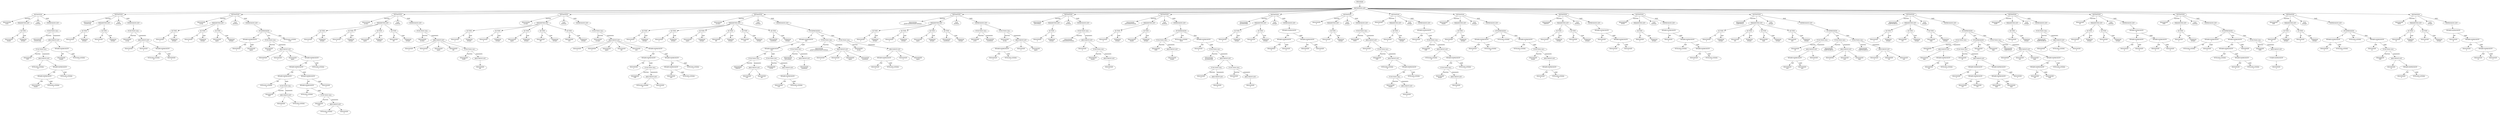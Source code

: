 digraph AST {
node0 [label="PROGRAM"]
node1 [label="DEFINITION-LIST"]
node2 [label="DEFINITION"]
node3 [label="IDENTIFIER\nmain"]
node4 [label="PARAMETER-LIST"]
node5 [label="ID-TYPE"]
node6 [label="IDENTIFIER\nlength"]
node7 [label="TERMINAL\ninteger"]
node8 [label="TYPE\nboolean"]
node9 [label="EXPRESSION-LIST"]
node10 [label="FUNCTION-CALL"]
node11 [label="IDENTIFIER\ncreateLoop"]
node12 [label="ARGUMENT-LIST"]
node13 [label="FUNCTION-CALL"]
node14 [label="IDENTIFIER\nEXP"]
node15 [label="ARGUMENT-LIST"]
node16 [label="INTEGER-LITERAL\n10"]
node17 [label="BINARY-EXPRESSION\n-"]
node18 [label="BINARY-EXPRESSION\n/"]
node19 [label="IDENTIFIER\nlength"]
node20 [label="INTEGER-LITERAL\n2"]
node21 [label="INTEGER-LITERAL\n1"]
node22 [label="BINARY-EXPRESSION\n/"]
node23 [label="IDENTIFIER\nlength"]
node24 [label="INTEGER-LITERAL\n2"]
node25 [label="DEFINITION"]
node26 [label="IDENTIFIER\ncreateLoop"]
node27 [label="PARAMETER-LIST"]
node28 [label="ID-TYPE"]
node29 [label="IDENTIFIER\na"]
node30 [label="TERMINAL\ninteger"]
node31 [label="ID-TYPE"]
node32 [label="IDENTIFIER\nn"]
node33 [label="TERMINAL\ninteger"]
node34 [label="TYPE\nboolean"]
node35 [label="EXPRESSION-LIST"]
node36 [label="FUNCTION-CALL"]
node37 [label="IDENTIFIER\naLoop"]
node38 [label="ARGUMENT-LIST"]
node39 [label="IDENTIFIER\na"]
node40 [label="IDENTIFIER\nn"]
node41 [label="BINARY-EXPRESSION\n*"]
node42 [label="INTEGER-LITERAL\n10"]
node43 [label="IDENTIFIER\na"]
node44 [label="DEFINITION"]
node45 [label="IDENTIFIER\naLoop"]
node46 [label="PARAMETER-LIST"]
node47 [label="ID-TYPE"]
node48 [label="IDENTIFIER\na"]
node49 [label="TERMINAL\ninteger"]
node50 [label="ID-TYPE"]
node51 [label="IDENTIFIER\nn"]
node52 [label="TERMINAL\ninteger"]
node53 [label="ID-TYPE"]
node54 [label="IDENTIFIER\nupper"]
node55 [label="TERMINAL\ninteger"]
node56 [label="TYPE\nboolean"]
node57 [label="EXPRESSION-LIST"]
node58 [label="IF-EXPRESSION"]
node59 [label="BINARY-EXPRESSION\n<"]
node60 [label="IDENTIFIER\na"]
node61 [label="IDENTIFIER\nupper"]
node62 [label="FUNCTION-CALL"]
node63 [label="IDENTIFIER\naLoop1"]
node64 [label="ARGUMENT-LIST"]
node65 [label="IDENTIFIER\na"]
node66 [label="IDENTIFIER\nn"]
node67 [label="IDENTIFIER\nupper"]
node68 [label="BINARY-EXPRESSION\n+"]
node69 [label="BINARY-EXPRESSION\n+"]
node70 [label="BINARY-EXPRESSION\n*"]
node71 [label="INTEGER-LITERAL\n4"]
node72 [label="FUNCTION-CALL"]
node73 [label="IDENTIFIER\nEXP"]
node74 [label="ARGUMENT-LIST"]
node75 [label="IDENTIFIER\na"]
node76 [label="INTEGER-LITERAL\n2"]
node77 [label="BINARY-EXPRESSION\n*"]
node78 [label="BINARY-EXPRESSION\n*"]
node79 [label="INTEGER-LITERAL\n4"]
node80 [label="FUNCTION-CALL"]
node81 [label="IDENTIFIER\nEXP"]
node82 [label="ARGUMENT-LIST"]
node83 [label="INTEGER-LITERAL\n10"]
node84 [label="IDENTIFIER\nn"]
node85 [label="IDENTIFIER\na"]
node86 [label="INTEGER-LITERAL\n1"]
node87 [label="BOOLEAN-LITERAL\ntrue"]
node88 [label="DEFINITION"]
node89 [label="IDENTIFIER\naLoop1"]
node90 [label="PARAMETER-LIST"]
node91 [label="ID-TYPE"]
node92 [label="IDENTIFIER\na"]
node93 [label="TERMINAL\ninteger"]
node94 [label="ID-TYPE"]
node95 [label="IDENTIFIER\nn"]
node96 [label="TERMINAL\ninteger"]
node97 [label="ID-TYPE"]
node98 [label="IDENTIFIER\nupper"]
node99 [label="TERMINAL\ninteger"]
node100 [label="ID-TYPE"]
node101 [label="IDENTIFIER\ndet"]
node102 [label="TERMINAL\ninteger"]
node103 [label="TYPE\nboolean"]
node104 [label="EXPRESSION-LIST"]
node105 [label="FUNCTION-CALL"]
node106 [label="IDENTIFIER\naLoop2"]
node107 [label="ARGUMENT-LIST"]
node108 [label="IDENTIFIER\na"]
node109 [label="IDENTIFIER\nn"]
node110 [label="IDENTIFIER\nupper"]
node111 [label="IDENTIFIER\ndet"]
node112 [label="FUNCTION-CALL"]
node113 [label="IDENTIFIER\nSQRT"]
node114 [label="ARGUMENT-LIST"]
node115 [label="IDENTIFIER\ndet"]
node116 [label="DEFINITION"]
node117 [label="IDENTIFIER\naLoop2"]
node118 [label="PARAMETER-LIST"]
node119 [label="ID-TYPE"]
node120 [label="IDENTIFIER\na"]
node121 [label="TERMINAL\ninteger"]
node122 [label="ID-TYPE"]
node123 [label="IDENTIFIER\nn"]
node124 [label="TERMINAL\ninteger"]
node125 [label="ID-TYPE"]
node126 [label="IDENTIFIER\nupper"]
node127 [label="TERMINAL\ninteger"]
node128 [label="ID-TYPE"]
node129 [label="IDENTIFIER\ndet"]
node130 [label="TERMINAL\ninteger"]
node131 [label="ID-TYPE"]
node132 [label="IDENTIFIER\nroot"]
node133 [label="TERMINAL\ninteger"]
node134 [label="TYPE\nboolean"]
node135 [label="EXPRESSION-LIST"]
node136 [label="FUNCTION-CALL"]
node137 [label="IDENTIFIER\naLoop3"]
node138 [label="ARGUMENT-LIST"]
node139 [label="IDENTIFIER\na"]
node140 [label="IDENTIFIER\nn"]
node141 [label="IDENTIFIER\nupper"]
node142 [label="IDENTIFIER\ndet"]
node143 [label="IDENTIFIER\nroot"]
node144 [label="BINARY-EXPRESSION\n+"]
node145 [label="BINARY-EXPRESSION\n*"]
node146 [label="IDENTIFIER\na"]
node147 [label="FUNCTION-CALL"]
node148 [label="IDENTIFIER\nEXP"]
node149 [label="ARGUMENT-LIST"]
node150 [label="INTEGER-LITERAL\n10"]
node151 [label="IDENTIFIER\nn"]
node152 [label="BINARY-EXPRESSION\n/"]
node153 [label="BINARY-EXPRESSION\n+"]
node154 [label="IDENTIFIER\nroot"]
node155 [label="INTEGER-LITERAL\n1"]
node156 [label="INTEGER-LITERAL\n2"]
node157 [label="DEFINITION"]
node158 [label="IDENTIFIER\naLoop3"]
node159 [label="PARAMETER-LIST"]
node160 [label="ID-TYPE"]
node161 [label="IDENTIFIER\na"]
node162 [label="TERMINAL\ninteger"]
node163 [label="ID-TYPE"]
node164 [label="IDENTIFIER\nn"]
node165 [label="TERMINAL\ninteger"]
node166 [label="ID-TYPE"]
node167 [label="IDENTIFIER\nupper"]
node168 [label="TERMINAL\ninteger"]
node169 [label="ID-TYPE"]
node170 [label="IDENTIFIER\ndet"]
node171 [label="TERMINAL\ninteger"]
node172 [label="ID-TYPE"]
node173 [label="IDENTIFIER\nroot"]
node174 [label="TERMINAL\ninteger"]
node175 [label="ID-TYPE"]
node176 [label="IDENTIFIER\ncandidate"]
node177 [label="TERMINAL\ninteger"]
node178 [label="TYPE\nboolean"]
node179 [label="EXPRESSION-LIST"]
node180 [label="IF-EXPRESSION"]
node181 [label="BINARY-EXPRESSION\nand"]
node182 [label="BINARY-EXPRESSION\nand"]
node183 [label="FUNCTION-CALL"]
node184 [label="IDENTIFIER\nISROOT"]
node185 [label="ARGUMENT-LIST"]
node186 [label="IDENTIFIER\nroot"]
node187 [label="IDENTIFIER\ndet"]
node188 [label="FUNCTION-CALL"]
node189 [label="IDENTIFIER\nEVEN"]
node190 [label="ARGUMENT-LIST"]
node191 [label="BINARY-EXPRESSION\n+"]
node192 [label="IDENTIFIER\nroot"]
node193 [label="INTEGER-LITERAL\n1"]
node194 [label="FUNCTION-CALL"]
node195 [label="IDENTIFIER\nisExcellent"]
node196 [label="ARGUMENT-LIST"]
node197 [label="IDENTIFIER\ncandidate"]
node198 [label="FUNCTION-CALL"]
node199 [label="IDENTIFIER\nprintCandidateAndContinue"]
node200 [label="ARGUMENT-LIST"]
node201 [label="IDENTIFIER\na"]
node202 [label="IDENTIFIER\nn"]
node203 [label="IDENTIFIER\nupper"]
node204 [label="IDENTIFIER\ncandidate"]
node205 [label="FUNCTION-CALL"]
node206 [label="IDENTIFIER\naLoop"]
node207 [label="ARGUMENT-LIST"]
node208 [label="BINARY-EXPRESSION\n+"]
node209 [label="IDENTIFIER\na"]
node210 [label="INTEGER-LITERAL\n1"]
node211 [label="IDENTIFIER\nn"]
node212 [label="IDENTIFIER\nupper"]
node213 [label="DEFINITION"]
node214 [label="IDENTIFIER\nprintCandidateAndContinue"]
node215 [label="PARAMETER-LIST"]
node216 [label="ID-TYPE"]
node217 [label="IDENTIFIER\na"]
node218 [label="TERMINAL\ninteger"]
node219 [label="ID-TYPE"]
node220 [label="IDENTIFIER\nn"]
node221 [label="TERMINAL\ninteger"]
node222 [label="ID-TYPE"]
node223 [label="IDENTIFIER\nupper"]
node224 [label="TERMINAL\ninteger"]
node225 [label="ID-TYPE"]
node226 [label="IDENTIFIER\ncandidate"]
node227 [label="TERMINAL\ninteger"]
node228 [label="TYPE\nboolean"]
node229 [label="EXPRESSION-LIST"]
node230 [label="FUNCTION-CALL"]
node231 [label="IDENTIFIER\nprint"]
node232 [label="IDENTIFIER\ncandidate"]
node233 [label="FUNCTION-CALL"]
node234 [label="IDENTIFIER\naLoop"]
node235 [label="ARGUMENT-LIST"]
node236 [label="BINARY-EXPRESSION\n+"]
node237 [label="IDENTIFIER\na"]
node238 [label="INTEGER-LITERAL\n1"]
node239 [label="IDENTIFIER\nn"]
node240 [label="IDENTIFIER\nupper"]
node241 [label="DEFINITION"]
node242 [label="IDENTIFIER\nisExcellent"]
node243 [label="PARAMETER-LIST"]
node244 [label="ID-TYPE"]
node245 [label="IDENTIFIER\nn"]
node246 [label="TERMINAL\ninteger"]
node247 [label="TYPE\nboolean"]
node248 [label="EXPRESSION-LIST"]
node249 [label="FUNCTION-CALL"]
node250 [label="IDENTIFIER\nisExcellentSwitch"]
node251 [label="ARGUMENT-LIST"]
node252 [label="IDENTIFIER\nn"]
node253 [label="FUNCTION-CALL"]
node254 [label="IDENTIFIER\nlength"]
node255 [label="ARGUMENT-LIST"]
node256 [label="IDENTIFIER\nn"]
node257 [label="DEFINITION"]
node258 [label="IDENTIFIER\nisExcellentSwitch"]
node259 [label="PARAMETER-LIST"]
node260 [label="ID-TYPE"]
node261 [label="IDENTIFIER\nn"]
node262 [label="TERMINAL\ninteger"]
node263 [label="ID-TYPE"]
node264 [label="IDENTIFIER\nlength"]
node265 [label="TERMINAL\ninteger"]
node266 [label="TYPE\nboolean"]
node267 [label="EXPRESSION-LIST"]
node268 [label="IF-EXPRESSION"]
node269 [label="FUNCTION-CALL"]
node270 [label="IDENTIFIER\nODD"]
node271 [label="ARGUMENT-LIST"]
node272 [label="IDENTIFIER\nlength"]
node273 [label="BOOLEAN-LITERAL\nfalse"]
node274 [label="BINARY-EXPRESSION\n="]
node275 [label="IDENTIFIER\nn"]
node276 [label="FUNCTION-CALL"]
node277 [label="IDENTIFIER\nexcellentDiff"]
node278 [label="ARGUMENT-LIST"]
node279 [label="FUNCTION-CALL"]
node280 [label="IDENTIFIER\na"]
node281 [label="ARGUMENT-LIST"]
node282 [label="IDENTIFIER\nn"]
node283 [label="FUNCTION-CALL"]
node284 [label="IDENTIFIER\nb"]
node285 [label="ARGUMENT-LIST"]
node286 [label="IDENTIFIER\nn"]
node287 [label="DEFINITION"]
node288 [label="IDENTIFIER\nexcellentDiff"]
node289 [label="PARAMETER-LIST"]
node290 [label="ID-TYPE"]
node291 [label="IDENTIFIER\na"]
node292 [label="TERMINAL\ninteger"]
node293 [label="ID-TYPE"]
node294 [label="IDENTIFIER\nb"]
node295 [label="TERMINAL\ninteger"]
node296 [label="TYPE\ninteger"]
node297 [label="EXPRESSION-LIST"]
node298 [label="BINARY-EXPRESSION\n-"]
node299 [label="BINARY-EXPRESSION\n*"]
node300 [label="IDENTIFIER\nb"]
node301 [label="IDENTIFIER\nb"]
node302 [label="BINARY-EXPRESSION\n*"]
node303 [label="IDENTIFIER\na"]
node304 [label="IDENTIFIER\na"]
node305 [label="DEFINITION"]
node306 [label="IDENTIFIER\nb"]
node307 [label="PARAMETER-LIST"]
node308 [label="ID-TYPE"]
node309 [label="IDENTIFIER\nn"]
node310 [label="TERMINAL\ninteger"]
node311 [label="TYPE\ninteger"]
node312 [label="EXPRESSION-LIST"]
node313 [label="FUNCTION-CALL"]
node314 [label="IDENTIFIER\nMOD"]
node315 [label="ARGUMENT-LIST"]
node316 [label="IDENTIFIER\nn"]
node317 [label="FUNCTION-CALL"]
node318 [label="IDENTIFIER\nEXP"]
node319 [label="ARGUMENT-LIST"]
node320 [label="INTEGER-LITERAL\n10"]
node321 [label="BINARY-EXPRESSION\n/"]
node322 [label="FUNCTION-CALL"]
node323 [label="IDENTIFIER\nlength"]
node324 [label="ARGUMENT-LIST"]
node325 [label="IDENTIFIER\nn"]
node326 [label="INTEGER-LITERAL\n2"]
node327 [label="DEFINITION"]
node328 [label="IDENTIFIER\na"]
node329 [label="PARAMETER-LIST"]
node330 [label="ID-TYPE"]
node331 [label="IDENTIFIER\nn"]
node332 [label="TERMINAL\ninteger"]
node333 [label="TYPE\ninteger"]
node334 [label="EXPRESSION-LIST"]
node335 [label="BINARY-EXPRESSION\n/"]
node336 [label="IDENTIFIER\nn"]
node337 [label="FUNCTION-CALL"]
node338 [label="IDENTIFIER\nEXP"]
node339 [label="ARGUMENT-LIST"]
node340 [label="INTEGER-LITERAL\n10"]
node341 [label="BINARY-EXPRESSION\n/"]
node342 [label="FUNCTION-CALL"]
node343 [label="IDENTIFIER\nlength"]
node344 [label="ARGUMENT-LIST"]
node345 [label="IDENTIFIER\nn"]
node346 [label="INTEGER-LITERAL\n2"]
node347 [label="DEFINITION"]
node348 [label="IDENTIFIER\nlength"]
node349 [label="PARAMETER-LIST"]
node350 [label="ID-TYPE"]
node351 [label="IDENTIFIER\nn"]
node352 [label="TERMINAL\ninteger"]
node353 [label="TYPE\ninteger"]
node354 [label="EXPRESSION-LIST"]
node355 [label="IF-EXPRESSION"]
node356 [label="BINARY-EXPRESSION\n<"]
node357 [label="IDENTIFIER\nn"]
node358 [label="INTEGER-LITERAL\n10"]
node359 [label="INTEGER-LITERAL\n1"]
node360 [label="BINARY-EXPRESSION\n+"]
node361 [label="INTEGER-LITERAL\n1"]
node362 [label="FUNCTION-CALL"]
node363 [label="IDENTIFIER\nlength"]
node364 [label="ARGUMENT-LIST"]
node365 [label="BINARY-EXPRESSION\n/"]
node366 [label="IDENTIFIER\nn"]
node367 [label="INTEGER-LITERAL\n10"]
node368 [label="DEFINITION"]
node369 [label="IDENTIFIER\nISROOT"]
node370 [label="PARAMETER-LIST"]
node371 [label="ID-TYPE"]
node372 [label="IDENTIFIER\nr"]
node373 [label="TERMINAL\ninteger"]
node374 [label="ID-TYPE"]
node375 [label="IDENTIFIER\nn"]
node376 [label="TERMINAL\ninteger"]
node377 [label="TYPE\nboolean"]
node378 [label="EXPRESSION-LIST"]
node379 [label="BINARY-EXPRESSION\n="]
node380 [label="IDENTIFIER\nn"]
node381 [label="BINARY-EXPRESSION\n*"]
node382 [label="IDENTIFIER\nr"]
node383 [label="IDENTIFIER\nr"]
node384 [label="DEFINITION"]
node385 [label="IDENTIFIER\nEVEN"]
node386 [label="PARAMETER-LIST"]
node387 [label="ID-TYPE"]
node388 [label="IDENTIFIER\nn"]
node389 [label="TERMINAL\ninteger"]
node390 [label="TYPE\nboolean"]
node391 [label="EXPRESSION-LIST"]
node392 [label="BINARY-EXPRESSION\n="]
node393 [label="IDENTIFIER\nn"]
node394 [label="BINARY-EXPRESSION\n*"]
node395 [label="INTEGER-LITERAL\n2"]
node396 [label="BINARY-EXPRESSION\n/"]
node397 [label="IDENTIFIER\nn"]
node398 [label="INTEGER-LITERAL\n2"]
node399 [label="DEFINITION"]
node400 [label="IDENTIFIER\nSQRTSPLIT"]
node401 [label="PARAMETER-LIST"]
node402 [label="ID-TYPE"]
node403 [label="IDENTIFIER\nn"]
node404 [label="TERMINAL\ninteger"]
node405 [label="ID-TYPE"]
node406 [label="IDENTIFIER\nlow"]
node407 [label="TERMINAL\ninteger"]
node408 [label="ID-TYPE"]
node409 [label="IDENTIFIER\nhigh"]
node410 [label="TERMINAL\ninteger"]
node411 [label="ID-TYPE"]
node412 [label="IDENTIFIER\nmid"]
node413 [label="TERMINAL\ninteger"]
node414 [label="TYPE\ninteger"]
node415 [label="EXPRESSION-LIST"]
node416 [label="IF-EXPRESSION"]
node417 [label="FUNCTION-CALL"]
node418 [label="IDENTIFIER\nLE"]
node419 [label="ARGUMENT-LIST"]
node420 [label="BINARY-EXPRESSION\n*"]
node421 [label="IDENTIFIER\nmid"]
node422 [label="IDENTIFIER\nmid"]
node423 [label="IDENTIFIER\nn"]
node424 [label="FUNCTION-CALL"]
node425 [label="IDENTIFIER\nSQRTSEARCH"]
node426 [label="ARGUMENT-LIST"]
node427 [label="IDENTIFIER\nn"]
node428 [label="IDENTIFIER\nmid"]
node429 [label="IDENTIFIER\nhigh"]
node430 [label="FUNCTION-CALL"]
node431 [label="IDENTIFIER\nSQRTSEARCH"]
node432 [label="ARGUMENT-LIST"]
node433 [label="IDENTIFIER\nn"]
node434 [label="IDENTIFIER\nlow"]
node435 [label="IDENTIFIER\nmid"]
node436 [label="DEFINITION"]
node437 [label="IDENTIFIER\nSQRTSEARCH"]
node438 [label="PARAMETER-LIST"]
node439 [label="ID-TYPE"]
node440 [label="IDENTIFIER\nn"]
node441 [label="TERMINAL\ninteger"]
node442 [label="ID-TYPE"]
node443 [label="IDENTIFIER\nlow"]
node444 [label="TERMINAL\ninteger"]
node445 [label="ID-TYPE"]
node446 [label="IDENTIFIER\nhigh"]
node447 [label="TERMINAL\ninteger"]
node448 [label="TYPE\ninteger"]
node449 [label="EXPRESSION-LIST"]
node450 [label="IF-EXPRESSION"]
node451 [label="FUNCTION-CALL"]
node452 [label="IDENTIFIER\nLE"]
node453 [label="ARGUMENT-LIST"]
node454 [label="IDENTIFIER\nhigh"]
node455 [label="BINARY-EXPRESSION\n+"]
node456 [label="IDENTIFIER\nlow"]
node457 [label="INTEGER-LITERAL\n1"]
node458 [label="IF-EXPRESSION"]
node459 [label="FUNCTION-CALL"]
node460 [label="IDENTIFIER\nLE"]
node461 [label="ARGUMENT-LIST"]
node462 [label="BINARY-EXPRESSION\n-"]
node463 [label="IDENTIFIER\nn"]
node464 [label="BINARY-EXPRESSION\n*"]
node465 [label="IDENTIFIER\nlow"]
node466 [label="IDENTIFIER\nlow"]
node467 [label="BINARY-EXPRESSION\n-"]
node468 [label="BINARY-EXPRESSION\n*"]
node469 [label="IDENTIFIER\nhigh"]
node470 [label="IDENTIFIER\nhigh"]
node471 [label="IDENTIFIER\nn"]
node472 [label="IDENTIFIER\nlow"]
node473 [label="IDENTIFIER\nhigh"]
node474 [label="FUNCTION-CALL"]
node475 [label="IDENTIFIER\nSQRTSPLIT"]
node476 [label="ARGUMENT-LIST"]
node477 [label="IDENTIFIER\nn"]
node478 [label="IDENTIFIER\nlow"]
node479 [label="IDENTIFIER\nhigh"]
node480 [label="BINARY-EXPRESSION\n/"]
node481 [label="BINARY-EXPRESSION\n+"]
node482 [label="IDENTIFIER\nlow"]
node483 [label="IDENTIFIER\nhigh"]
node484 [label="INTEGER-LITERAL\n2"]
node485 [label="DEFINITION"]
node486 [label="IDENTIFIER\nSQRT"]
node487 [label="PARAMETER-LIST"]
node488 [label="ID-TYPE"]
node489 [label="IDENTIFIER\nn"]
node490 [label="TERMINAL\ninteger"]
node491 [label="TYPE\ninteger"]
node492 [label="EXPRESSION-LIST"]
node493 [label="FUNCTION-CALL"]
node494 [label="IDENTIFIER\nSQRTSEARCH"]
node495 [label="ARGUMENT-LIST"]
node496 [label="IDENTIFIER\nn"]
node497 [label="INTEGER-LITERAL\n0"]
node498 [label="IDENTIFIER\nn"]
node499 [label="DEFINITION"]
node500 [label="IDENTIFIER\nLE"]
node501 [label="PARAMETER-LIST"]
node502 [label="ID-TYPE"]
node503 [label="IDENTIFIER\np"]
node504 [label="TERMINAL\ninteger"]
node505 [label="ID-TYPE"]
node506 [label="IDENTIFIER\nq"]
node507 [label="TERMINAL\ninteger"]
node508 [label="TYPE\nboolean"]
node509 [label="EXPRESSION-LIST"]
node510 [label="BINARY-EXPRESSION\nor"]
node511 [label="BINARY-EXPRESSION\n<"]
node512 [label="IDENTIFIER\np"]
node513 [label="IDENTIFIER\nq"]
node514 [label="BINARY-EXPRESSION\n="]
node515 [label="IDENTIFIER\np"]
node516 [label="IDENTIFIER\nq"]
node517 [label="DEFINITION"]
node518 [label="IDENTIFIER\nODD"]
node519 [label="PARAMETER-LIST"]
node520 [label="ID-TYPE"]
node521 [label="IDENTIFIER\nn"]
node522 [label="TERMINAL\ninteger"]
node523 [label="TYPE\nboolean"]
node524 [label="EXPRESSION-LIST"]
node525 [label="IF-EXPRESSION"]
node526 [label="BINARY-EXPRESSION\n<"]
node527 [label="INTEGER-LITERAL\n0"]
node528 [label="IDENTIFIER\nn"]
node529 [label="BINARY-EXPRESSION\n<"]
node530 [label="BINARY-EXPRESSION\n*"]
node531 [label="INTEGER-LITERAL\n2"]
node532 [label="BINARY-EXPRESSION\n/"]
node533 [label="IDENTIFIER\nn"]
node534 [label="INTEGER-LITERAL\n2"]
node535 [label="IDENTIFIER\nn"]
node536 [label="FUNCTION-CALL"]
node537 [label="IDENTIFIER\nODD"]
node538 [label="ARGUMENT-LIST"]
node539 [label="UNARY-EXPRESSION\n-"]
node540 [label="IDENTIFIER\nn"]
node541 [label="DEFINITION"]
node542 [label="IDENTIFIER\nEXP"]
node543 [label="PARAMETER-LIST"]
node544 [label="ID-TYPE"]
node545 [label="IDENTIFIER\nm"]
node546 [label="TERMINAL\ninteger"]
node547 [label="ID-TYPE"]
node548 [label="IDENTIFIER\nn"]
node549 [label="TERMINAL\ninteger"]
node550 [label="TYPE\ninteger"]
node551 [label="EXPRESSION-LIST"]
node552 [label="IF-EXPRESSION"]
node553 [label="BINARY-EXPRESSION\n="]
node554 [label="IDENTIFIER\nn"]
node555 [label="INTEGER-LITERAL\n0"]
node556 [label="INTEGER-LITERAL\n1"]
node557 [label="BINARY-EXPRESSION\n*"]
node558 [label="IDENTIFIER\nm"]
node559 [label="FUNCTION-CALL"]
node560 [label="IDENTIFIER\nEXP"]
node561 [label="ARGUMENT-LIST"]
node562 [label="IDENTIFIER\nm"]
node563 [label="BINARY-EXPRESSION\n-"]
node564 [label="IDENTIFIER\nn"]
node565 [label="INTEGER-LITERAL\n1"]
node566 [label="DEFINITION"]
node567 [label="IDENTIFIER\nMOD"]
node568 [label="PARAMETER-LIST"]
node569 [label="ID-TYPE"]
node570 [label="IDENTIFIER\nm"]
node571 [label="TERMINAL\ninteger"]
node572 [label="ID-TYPE"]
node573 [label="IDENTIFIER\nn"]
node574 [label="TERMINAL\ninteger"]
node575 [label="TYPE\ninteger"]
node576 [label="EXPRESSION-LIST"]
node577 [label="BINARY-EXPRESSION\n-"]
node578 [label="IDENTIFIER\nm"]
node579 [label="BINARY-EXPRESSION\n*"]
node580 [label="IDENTIFIER\nn"]
node581 [label="BINARY-EXPRESSION\n/"]
node582 [label="IDENTIFIER\nm"]
node583 [label="IDENTIFIER\nn"]
node2 -> node3 [label="function"]
node5 -> node6 [label="id"]
node5 -> node7 [label="type"]
node4 -> node5
node2 -> node4
node2 -> node8
node10 -> node11 [label="function"]
node13 -> node14 [label="function"]
node15 -> node16
node18 -> node19 [label="left"]
node18 -> node20 [label="right"]
node17 -> node18 [label="left"]
node17 -> node21 [label="right"]
node15 -> node17
node13 -> node15 [label="arguments"]
node12 -> node13
node22 -> node23 [label="left"]
node22 -> node24 [label="right"]
node12 -> node22
node10 -> node12 [label="arguments"]
node9 -> node10
node2 -> node9 [label="body"]
node1 -> node2
node25 -> node26 [label="function"]
node28 -> node29 [label="id"]
node28 -> node30 [label="type"]
node27 -> node28
node31 -> node32 [label="id"]
node31 -> node33 [label="type"]
node27 -> node31
node25 -> node27
node25 -> node34
node36 -> node37 [label="function"]
node38 -> node39
node38 -> node40
node41 -> node42 [label="left"]
node41 -> node43 [label="right"]
node38 -> node41
node36 -> node38 [label="arguments"]
node35 -> node36
node25 -> node35 [label="body"]
node1 -> node25
node44 -> node45 [label="function"]
node47 -> node48 [label="id"]
node47 -> node49 [label="type"]
node46 -> node47
node50 -> node51 [label="id"]
node50 -> node52 [label="type"]
node46 -> node50
node53 -> node54 [label="id"]
node53 -> node55 [label="type"]
node46 -> node53
node44 -> node46
node44 -> node56
node59 -> node60 [label="left"]
node59 -> node61 [label="right"]
node58 -> node59 [label="if"]
node62 -> node63 [label="function"]
node64 -> node65
node64 -> node66
node64 -> node67
node70 -> node71 [label="left"]
node72 -> node73 [label="function"]
node74 -> node75
node74 -> node76
node72 -> node74 [label="arguments"]
node70 -> node72 [label="right"]
node69 -> node70 [label="left"]
node78 -> node79 [label="left"]
node80 -> node81 [label="function"]
node82 -> node83
node82 -> node84
node80 -> node82 [label="arguments"]
node78 -> node80 [label="right"]
node77 -> node78 [label="left"]
node77 -> node85 [label="right"]
node69 -> node77 [label="right"]
node68 -> node69 [label="left"]
node68 -> node86 [label="right"]
node64 -> node68
node62 -> node64 [label="arguments"]
node58 -> node62 [label="else"]
node58 -> node87 [label="then"]
node57 -> node58
node44 -> node57 [label="body"]
node1 -> node44
node88 -> node89 [label="function"]
node91 -> node92 [label="id"]
node91 -> node93 [label="type"]
node90 -> node91
node94 -> node95 [label="id"]
node94 -> node96 [label="type"]
node90 -> node94
node97 -> node98 [label="id"]
node97 -> node99 [label="type"]
node90 -> node97
node100 -> node101 [label="id"]
node100 -> node102 [label="type"]
node90 -> node100
node88 -> node90
node88 -> node103
node105 -> node106 [label="function"]
node107 -> node108
node107 -> node109
node107 -> node110
node107 -> node111
node112 -> node113 [label="function"]
node114 -> node115
node112 -> node114 [label="arguments"]
node107 -> node112
node105 -> node107 [label="arguments"]
node104 -> node105
node88 -> node104 [label="body"]
node1 -> node88
node116 -> node117 [label="function"]
node119 -> node120 [label="id"]
node119 -> node121 [label="type"]
node118 -> node119
node122 -> node123 [label="id"]
node122 -> node124 [label="type"]
node118 -> node122
node125 -> node126 [label="id"]
node125 -> node127 [label="type"]
node118 -> node125
node128 -> node129 [label="id"]
node128 -> node130 [label="type"]
node118 -> node128
node131 -> node132 [label="id"]
node131 -> node133 [label="type"]
node118 -> node131
node116 -> node118
node116 -> node134
node136 -> node137 [label="function"]
node138 -> node139
node138 -> node140
node138 -> node141
node138 -> node142
node138 -> node143
node145 -> node146 [label="left"]
node147 -> node148 [label="function"]
node149 -> node150
node149 -> node151
node147 -> node149 [label="arguments"]
node145 -> node147 [label="right"]
node144 -> node145 [label="left"]
node153 -> node154 [label="left"]
node153 -> node155 [label="right"]
node152 -> node153 [label="left"]
node152 -> node156 [label="right"]
node144 -> node152 [label="right"]
node138 -> node144
node136 -> node138 [label="arguments"]
node135 -> node136
node116 -> node135 [label="body"]
node1 -> node116
node157 -> node158 [label="function"]
node160 -> node161 [label="id"]
node160 -> node162 [label="type"]
node159 -> node160
node163 -> node164 [label="id"]
node163 -> node165 [label="type"]
node159 -> node163
node166 -> node167 [label="id"]
node166 -> node168 [label="type"]
node159 -> node166
node169 -> node170 [label="id"]
node169 -> node171 [label="type"]
node159 -> node169
node172 -> node173 [label="id"]
node172 -> node174 [label="type"]
node159 -> node172
node175 -> node176 [label="id"]
node175 -> node177 [label="type"]
node159 -> node175
node157 -> node159
node157 -> node178
node183 -> node184 [label="function"]
node185 -> node186
node185 -> node187
node183 -> node185 [label="arguments"]
node182 -> node183 [label="left"]
node188 -> node189 [label="function"]
node191 -> node192 [label="left"]
node191 -> node193 [label="right"]
node190 -> node191
node188 -> node190 [label="arguments"]
node182 -> node188 [label="right"]
node181 -> node182 [label="left"]
node194 -> node195 [label="function"]
node196 -> node197
node194 -> node196 [label="arguments"]
node181 -> node194 [label="right"]
node180 -> node181 [label="if"]
node198 -> node199 [label="function"]
node200 -> node201
node200 -> node202
node200 -> node203
node200 -> node204
node198 -> node200 [label="arguments"]
node180 -> node198 [label="else"]
node205 -> node206 [label="function"]
node208 -> node209 [label="left"]
node208 -> node210 [label="right"]
node207 -> node208
node207 -> node211
node207 -> node212
node205 -> node207 [label="arguments"]
node180 -> node205 [label="then"]
node179 -> node180
node157 -> node179 [label="body"]
node1 -> node157
node213 -> node214 [label="function"]
node216 -> node217 [label="id"]
node216 -> node218 [label="type"]
node215 -> node216
node219 -> node220 [label="id"]
node219 -> node221 [label="type"]
node215 -> node219
node222 -> node223 [label="id"]
node222 -> node224 [label="type"]
node215 -> node222
node225 -> node226 [label="id"]
node225 -> node227 [label="type"]
node215 -> node225
node213 -> node215
node213 -> node228
node230 -> node231 [label="function"]
node230 -> node232 [label="arguments"]
node229 -> node230
node233 -> node234 [label="function"]
node236 -> node237 [label="left"]
node236 -> node238 [label="right"]
node235 -> node236
node235 -> node239
node235 -> node240
node233 -> node235 [label="arguments"]
node229 -> node233
node213 -> node229 [label="body"]
node1 -> node213
node241 -> node242 [label="function"]
node244 -> node245 [label="id"]
node244 -> node246 [label="type"]
node243 -> node244
node241 -> node243
node241 -> node247
node249 -> node250 [label="function"]
node251 -> node252
node253 -> node254 [label="function"]
node255 -> node256
node253 -> node255 [label="arguments"]
node251 -> node253
node249 -> node251 [label="arguments"]
node248 -> node249
node241 -> node248 [label="body"]
node1 -> node241
node257 -> node258 [label="function"]
node260 -> node261 [label="id"]
node260 -> node262 [label="type"]
node259 -> node260
node263 -> node264 [label="id"]
node263 -> node265 [label="type"]
node259 -> node263
node257 -> node259
node257 -> node266
node269 -> node270 [label="function"]
node271 -> node272
node269 -> node271 [label="arguments"]
node268 -> node269 [label="if"]
node268 -> node273 [label="else"]
node274 -> node275 [label="left"]
node276 -> node277 [label="function"]
node279 -> node280 [label="function"]
node281 -> node282
node279 -> node281 [label="arguments"]
node278 -> node279
node283 -> node284 [label="function"]
node285 -> node286
node283 -> node285 [label="arguments"]
node278 -> node283
node276 -> node278 [label="arguments"]
node274 -> node276 [label="right"]
node268 -> node274 [label="then"]
node267 -> node268
node257 -> node267 [label="body"]
node1 -> node257
node287 -> node288 [label="function"]
node290 -> node291 [label="id"]
node290 -> node292 [label="type"]
node289 -> node290
node293 -> node294 [label="id"]
node293 -> node295 [label="type"]
node289 -> node293
node287 -> node289
node287 -> node296
node299 -> node300 [label="left"]
node299 -> node301 [label="right"]
node298 -> node299 [label="left"]
node302 -> node303 [label="left"]
node302 -> node304 [label="right"]
node298 -> node302 [label="right"]
node297 -> node298
node287 -> node297 [label="body"]
node1 -> node287
node305 -> node306 [label="function"]
node308 -> node309 [label="id"]
node308 -> node310 [label="type"]
node307 -> node308
node305 -> node307
node305 -> node311
node313 -> node314 [label="function"]
node315 -> node316
node317 -> node318 [label="function"]
node319 -> node320
node322 -> node323 [label="function"]
node324 -> node325
node322 -> node324 [label="arguments"]
node321 -> node322 [label="left"]
node321 -> node326 [label="right"]
node319 -> node321
node317 -> node319 [label="arguments"]
node315 -> node317
node313 -> node315 [label="arguments"]
node312 -> node313
node305 -> node312 [label="body"]
node1 -> node305
node327 -> node328 [label="function"]
node330 -> node331 [label="id"]
node330 -> node332 [label="type"]
node329 -> node330
node327 -> node329
node327 -> node333
node335 -> node336 [label="left"]
node337 -> node338 [label="function"]
node339 -> node340
node342 -> node343 [label="function"]
node344 -> node345
node342 -> node344 [label="arguments"]
node341 -> node342 [label="left"]
node341 -> node346 [label="right"]
node339 -> node341
node337 -> node339 [label="arguments"]
node335 -> node337 [label="right"]
node334 -> node335
node327 -> node334 [label="body"]
node1 -> node327
node347 -> node348 [label="function"]
node350 -> node351 [label="id"]
node350 -> node352 [label="type"]
node349 -> node350
node347 -> node349
node347 -> node353
node356 -> node357 [label="left"]
node356 -> node358 [label="right"]
node355 -> node356 [label="if"]
node355 -> node359 [label="else"]
node360 -> node361 [label="left"]
node362 -> node363 [label="function"]
node365 -> node366 [label="left"]
node365 -> node367 [label="right"]
node364 -> node365
node362 -> node364 [label="arguments"]
node360 -> node362 [label="right"]
node355 -> node360 [label="then"]
node354 -> node355
node347 -> node354 [label="body"]
node1 -> node347
node368 -> node369 [label="function"]
node371 -> node372 [label="id"]
node371 -> node373 [label="type"]
node370 -> node371
node374 -> node375 [label="id"]
node374 -> node376 [label="type"]
node370 -> node374
node368 -> node370
node368 -> node377
node379 -> node380 [label="left"]
node381 -> node382 [label="left"]
node381 -> node383 [label="right"]
node379 -> node381 [label="right"]
node378 -> node379
node368 -> node378 [label="body"]
node1 -> node368
node384 -> node385 [label="function"]
node387 -> node388 [label="id"]
node387 -> node389 [label="type"]
node386 -> node387
node384 -> node386
node384 -> node390
node392 -> node393 [label="left"]
node394 -> node395 [label="left"]
node396 -> node397 [label="left"]
node396 -> node398 [label="right"]
node394 -> node396 [label="right"]
node392 -> node394 [label="right"]
node391 -> node392
node384 -> node391 [label="body"]
node1 -> node384
node399 -> node400 [label="function"]
node402 -> node403 [label="id"]
node402 -> node404 [label="type"]
node401 -> node402
node405 -> node406 [label="id"]
node405 -> node407 [label="type"]
node401 -> node405
node408 -> node409 [label="id"]
node408 -> node410 [label="type"]
node401 -> node408
node411 -> node412 [label="id"]
node411 -> node413 [label="type"]
node401 -> node411
node399 -> node401
node399 -> node414
node417 -> node418 [label="function"]
node420 -> node421 [label="left"]
node420 -> node422 [label="right"]
node419 -> node420
node419 -> node423
node417 -> node419 [label="arguments"]
node416 -> node417 [label="if"]
node424 -> node425 [label="function"]
node426 -> node427
node426 -> node428
node426 -> node429
node424 -> node426 [label="arguments"]
node416 -> node424 [label="else"]
node430 -> node431 [label="function"]
node432 -> node433
node432 -> node434
node432 -> node435
node430 -> node432 [label="arguments"]
node416 -> node430 [label="then"]
node415 -> node416
node399 -> node415 [label="body"]
node1 -> node399
node436 -> node437 [label="function"]
node439 -> node440 [label="id"]
node439 -> node441 [label="type"]
node438 -> node439
node442 -> node443 [label="id"]
node442 -> node444 [label="type"]
node438 -> node442
node445 -> node446 [label="id"]
node445 -> node447 [label="type"]
node438 -> node445
node436 -> node438
node436 -> node448
node451 -> node452 [label="function"]
node453 -> node454
node455 -> node456 [label="left"]
node455 -> node457 [label="right"]
node453 -> node455
node451 -> node453 [label="arguments"]
node450 -> node451 [label="if"]
node459 -> node460 [label="function"]
node462 -> node463 [label="left"]
node464 -> node465 [label="left"]
node464 -> node466 [label="right"]
node462 -> node464 [label="right"]
node461 -> node462
node468 -> node469 [label="left"]
node468 -> node470 [label="right"]
node467 -> node468 [label="left"]
node467 -> node471 [label="right"]
node461 -> node467
node459 -> node461 [label="arguments"]
node458 -> node459 [label="if"]
node458 -> node472 [label="else"]
node458 -> node473 [label="then"]
node450 -> node458 [label="else"]
node474 -> node475 [label="function"]
node476 -> node477
node476 -> node478
node476 -> node479
node481 -> node482 [label="left"]
node481 -> node483 [label="right"]
node480 -> node481 [label="left"]
node480 -> node484 [label="right"]
node476 -> node480
node474 -> node476 [label="arguments"]
node450 -> node474 [label="then"]
node449 -> node450
node436 -> node449 [label="body"]
node1 -> node436
node485 -> node486 [label="function"]
node488 -> node489 [label="id"]
node488 -> node490 [label="type"]
node487 -> node488
node485 -> node487
node485 -> node491
node493 -> node494 [label="function"]
node495 -> node496
node495 -> node497
node495 -> node498
node493 -> node495 [label="arguments"]
node492 -> node493
node485 -> node492 [label="body"]
node1 -> node485
node499 -> node500 [label="function"]
node502 -> node503 [label="id"]
node502 -> node504 [label="type"]
node501 -> node502
node505 -> node506 [label="id"]
node505 -> node507 [label="type"]
node501 -> node505
node499 -> node501
node499 -> node508
node511 -> node512 [label="left"]
node511 -> node513 [label="right"]
node510 -> node511 [label="left"]
node514 -> node515 [label="left"]
node514 -> node516 [label="right"]
node510 -> node514 [label="right"]
node509 -> node510
node499 -> node509 [label="body"]
node1 -> node499
node517 -> node518 [label="function"]
node520 -> node521 [label="id"]
node520 -> node522 [label="type"]
node519 -> node520
node517 -> node519
node517 -> node523
node526 -> node527 [label="left"]
node526 -> node528 [label="right"]
node525 -> node526 [label="if"]
node530 -> node531 [label="left"]
node532 -> node533 [label="left"]
node532 -> node534 [label="right"]
node530 -> node532 [label="right"]
node529 -> node530 [label="left"]
node529 -> node535 [label="right"]
node525 -> node529 [label="else"]
node536 -> node537 [label="function"]
node539 -> node540
node538 -> node539
node536 -> node538 [label="arguments"]
node525 -> node536 [label="then"]
node524 -> node525
node517 -> node524 [label="body"]
node1 -> node517
node541 -> node542 [label="function"]
node544 -> node545 [label="id"]
node544 -> node546 [label="type"]
node543 -> node544
node547 -> node548 [label="id"]
node547 -> node549 [label="type"]
node543 -> node547
node541 -> node543
node541 -> node550
node553 -> node554 [label="left"]
node553 -> node555 [label="right"]
node552 -> node553 [label="if"]
node552 -> node556 [label="else"]
node557 -> node558 [label="left"]
node559 -> node560 [label="function"]
node561 -> node562
node563 -> node564 [label="left"]
node563 -> node565 [label="right"]
node561 -> node563
node559 -> node561 [label="arguments"]
node557 -> node559 [label="right"]
node552 -> node557 [label="then"]
node551 -> node552
node541 -> node551 [label="body"]
node1 -> node541
node566 -> node567 [label="function"]
node569 -> node570 [label="id"]
node569 -> node571 [label="type"]
node568 -> node569
node572 -> node573 [label="id"]
node572 -> node574 [label="type"]
node568 -> node572
node566 -> node568
node566 -> node575
node577 -> node578 [label="left"]
node579 -> node580 [label="left"]
node581 -> node582 [label="left"]
node581 -> node583 [label="right"]
node579 -> node581 [label="right"]
node577 -> node579 [label="right"]
node576 -> node577
node566 -> node576 [label="body"]
node1 -> node566
node0 -> node1
}